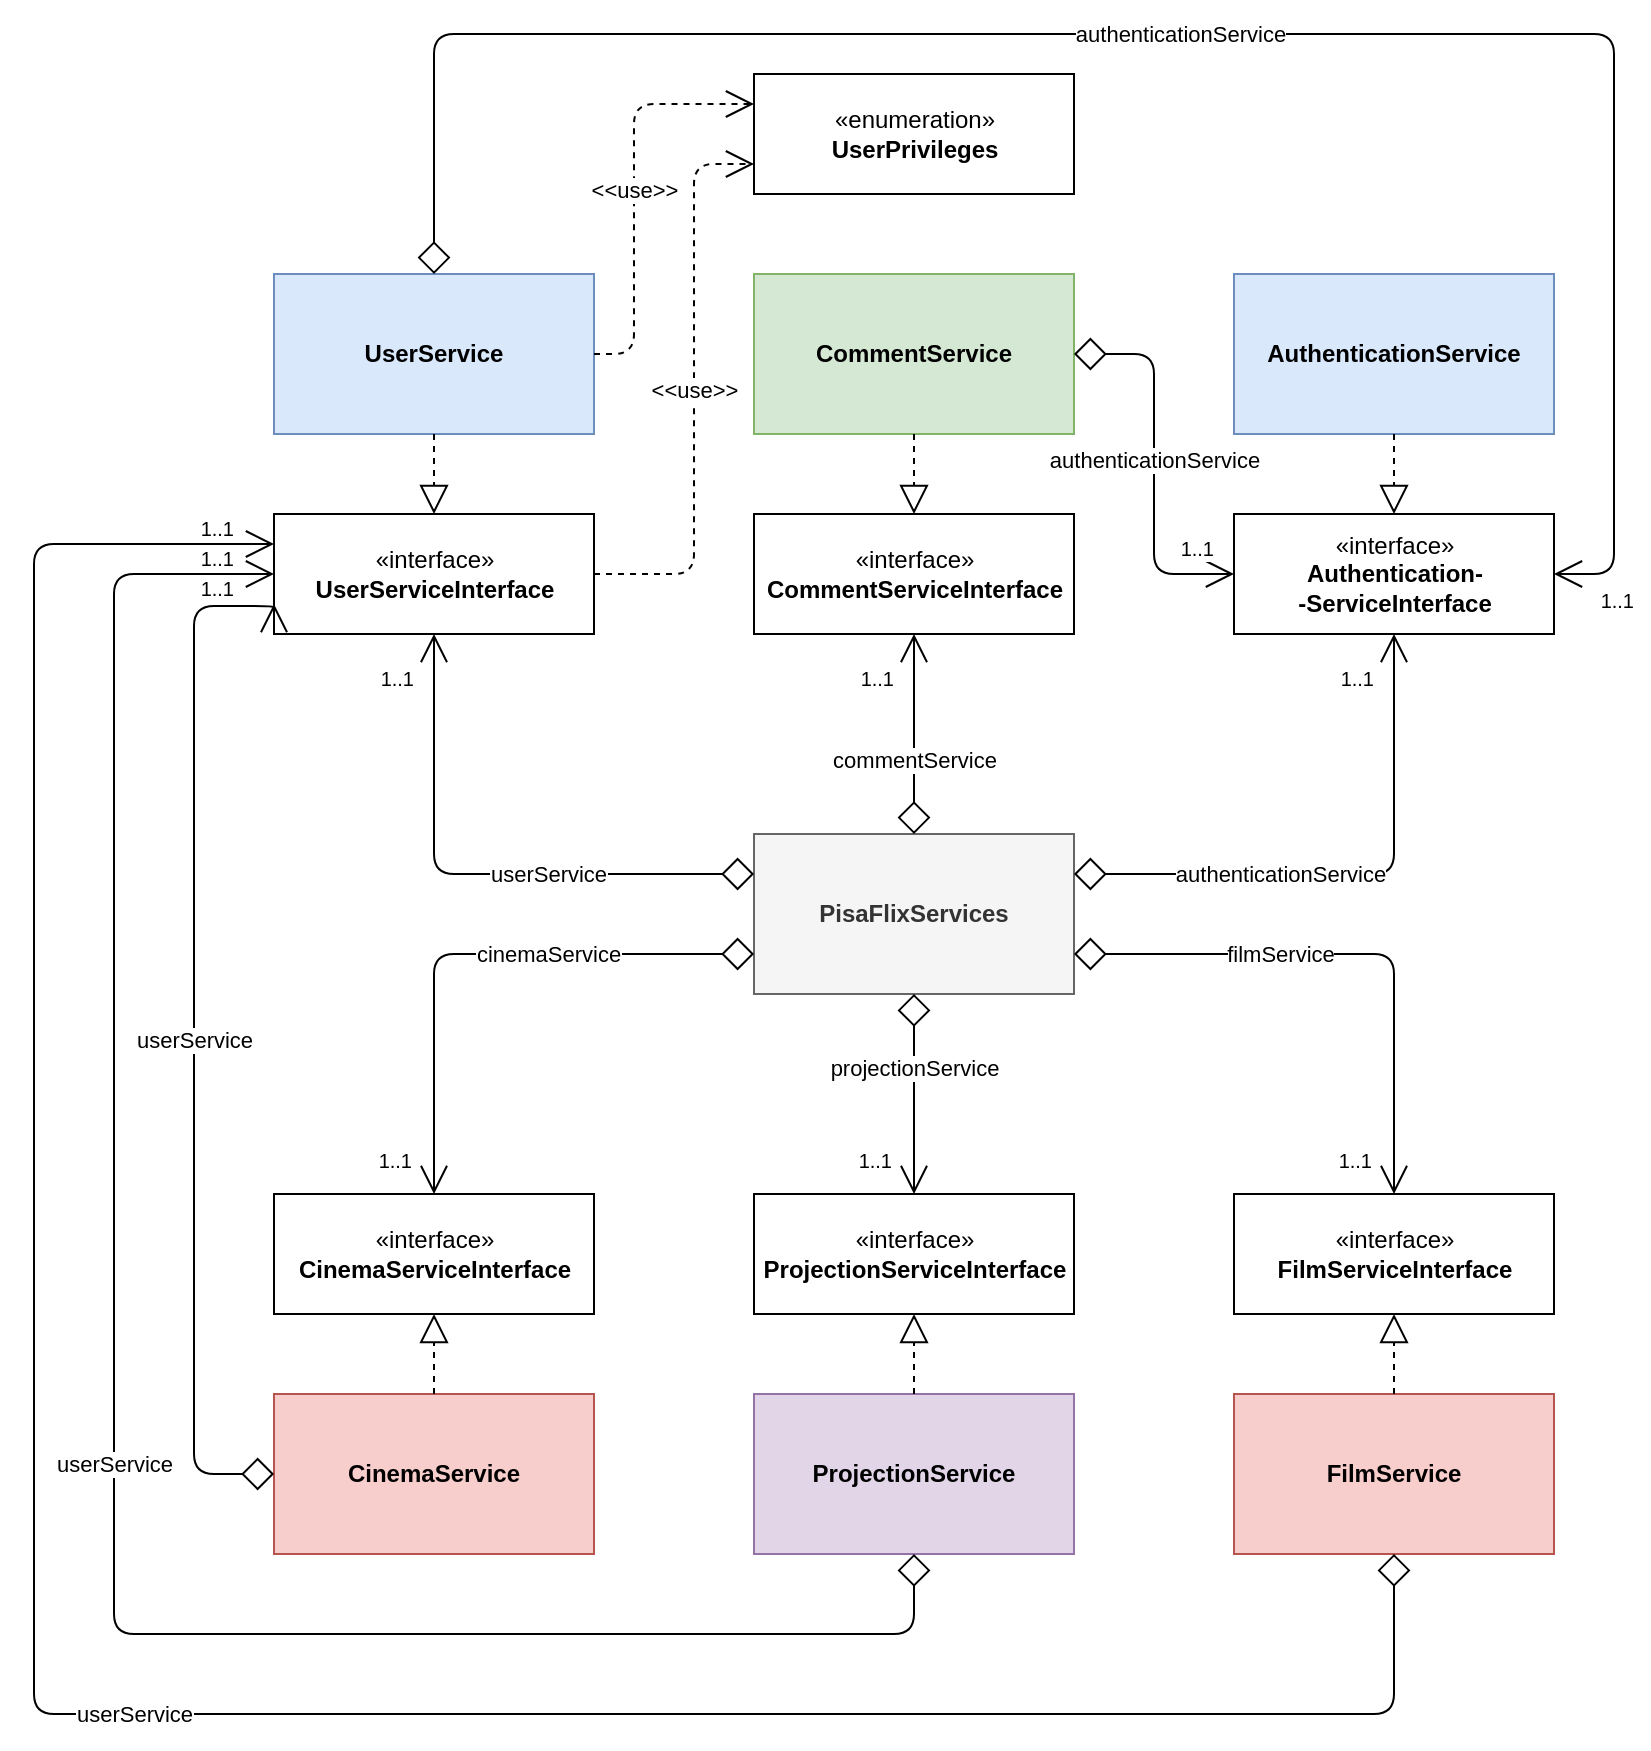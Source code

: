 <mxfile version="12.1.0" type="device" pages="1"><diagram id="Bxf1iPgv2D-pFVaHU1Q9" name="Pagina-1"><mxGraphModel dx="2254" dy="1068" grid="1" gridSize="10" guides="1" tooltips="1" connect="1" arrows="1" fold="1" page="1" pageScale="1" pageWidth="827" pageHeight="1169" math="0" shadow="0"><root><mxCell id="0"/><mxCell id="1" parent="0"/><mxCell id="_HV-07A1a2tNtoVVZqGB-9" value="&lt;p style=&quot;margin: 0px ; margin-top: 4px ; text-align: center&quot;&gt;&lt;b&gt;&lt;br&gt;&lt;br&gt;AuthenticationService&lt;/b&gt;&lt;br&gt;&lt;/p&gt;" style="verticalAlign=top;align=left;overflow=fill;fontSize=12;fontFamily=Helvetica;html=1;fillColor=#dae8fc;strokeColor=#6c8ebf;" vertex="1" parent="1"><mxGeometry x="560" y="240" width="160" height="80" as="geometry"/></mxCell><mxCell id="_HV-07A1a2tNtoVVZqGB-10" value="«interface»&lt;br&gt;&lt;b&gt;UserServiceInterface&lt;/b&gt;" style="html=1;" vertex="1" parent="1"><mxGeometry x="80" y="360" width="160" height="60" as="geometry"/></mxCell><mxCell id="_HV-07A1a2tNtoVVZqGB-11" value="&lt;p style=&quot;margin: 0px ; margin-top: 4px ; text-align: center&quot;&gt;&lt;b&gt;&lt;br&gt;&lt;br&gt;CommentService&lt;/b&gt;&lt;br&gt;&lt;/p&gt;" style="verticalAlign=top;align=left;overflow=fill;fontSize=12;fontFamily=Helvetica;html=1;fillColor=#d5e8d4;strokeColor=#82b366;" vertex="1" parent="1"><mxGeometry x="320" y="240" width="160" height="80" as="geometry"/></mxCell><mxCell id="_HV-07A1a2tNtoVVZqGB-12" value="&lt;p style=&quot;margin: 0px ; margin-top: 4px ; text-align: center&quot;&gt;&lt;b&gt;&lt;br&gt;&lt;br&gt;FilmService&lt;/b&gt;&lt;br&gt;&lt;/p&gt;" style="verticalAlign=top;align=left;overflow=fill;fontSize=12;fontFamily=Helvetica;html=1;fillColor=#f8cecc;strokeColor=#b85450;" vertex="1" parent="1"><mxGeometry x="560" y="800" width="160" height="80" as="geometry"/></mxCell><mxCell id="_HV-07A1a2tNtoVVZqGB-14" value="&lt;p style=&quot;margin: 4px 0px 0px&quot;&gt;&lt;b&gt;&lt;br&gt;&lt;br&gt;PisaFlixServices&lt;/b&gt;&lt;br&gt;&lt;/p&gt;" style="verticalAlign=top;align=center;overflow=fill;fontSize=12;fontFamily=Helvetica;html=1;fillColor=#f5f5f5;strokeColor=#666666;fontColor=#333333;" vertex="1" parent="1"><mxGeometry x="320" y="520" width="160" height="80" as="geometry"/></mxCell><mxCell id="_HV-07A1a2tNtoVVZqGB-24" value="«interface»&lt;br&gt;&lt;b&gt;CinemaServiceInterface&lt;/b&gt;" style="html=1;" vertex="1" parent="1"><mxGeometry x="80" y="700" width="160" height="60" as="geometry"/></mxCell><mxCell id="_HV-07A1a2tNtoVVZqGB-25" value="&lt;p style=&quot;margin: 0px ; margin-top: 4px ; text-align: center&quot;&gt;&lt;b&gt;&lt;br&gt;&lt;br&gt;UserService&lt;/b&gt;&lt;br&gt;&lt;/p&gt;" style="verticalAlign=top;align=left;overflow=fill;fontSize=12;fontFamily=Helvetica;html=1;fillColor=#dae8fc;strokeColor=#6c8ebf;" vertex="1" parent="1"><mxGeometry x="80" y="240" width="160" height="80" as="geometry"/></mxCell><mxCell id="_HV-07A1a2tNtoVVZqGB-26" value="«interface»&lt;br&gt;&lt;b&gt;ProjectionServiceInterface&lt;/b&gt;" style="html=1;" vertex="1" parent="1"><mxGeometry x="320" y="700" width="160" height="60" as="geometry"/></mxCell><mxCell id="_HV-07A1a2tNtoVVZqGB-29" value="&lt;p style=&quot;margin: 0px ; margin-top: 4px ; text-align: center&quot;&gt;&lt;b&gt;&lt;br&gt;&lt;br&gt;ProjectionService&lt;/b&gt;&lt;br&gt;&lt;/p&gt;" style="verticalAlign=top;align=left;overflow=fill;fontSize=12;fontFamily=Helvetica;html=1;fillColor=#e1d5e7;strokeColor=#9673a6;" vertex="1" parent="1"><mxGeometry x="320" y="800" width="160" height="80" as="geometry"/></mxCell><mxCell id="_HV-07A1a2tNtoVVZqGB-30" value="«enumeration»&lt;br&gt;&lt;b&gt;UserPrivileges&lt;/b&gt;" style="html=1;" vertex="1" parent="1"><mxGeometry x="320" y="140" width="160" height="60" as="geometry"/></mxCell><mxCell id="_HV-07A1a2tNtoVVZqGB-31" value="«interface»&lt;br&gt;&lt;b&gt;Authentication-&lt;br&gt;-ServiceInterface&lt;/b&gt;" style="html=1;" vertex="1" parent="1"><mxGeometry x="560" y="360" width="160" height="60" as="geometry"/></mxCell><mxCell id="_HV-07A1a2tNtoVVZqGB-32" value="«interface»&lt;br&gt;&lt;b&gt;FilmServiceInterface&lt;/b&gt;" style="html=1;" vertex="1" parent="1"><mxGeometry x="560" y="700" width="160" height="60" as="geometry"/></mxCell><mxCell id="_HV-07A1a2tNtoVVZqGB-35" value="«interface»&lt;br&gt;&lt;b&gt;CommentServiceInterface&lt;/b&gt;" style="html=1;" vertex="1" parent="1"><mxGeometry x="320" y="360" width="160" height="60" as="geometry"/></mxCell><mxCell id="_HV-07A1a2tNtoVVZqGB-36" value="&lt;p style=&quot;margin: 0px ; margin-top: 4px ; text-align: center&quot;&gt;&lt;b&gt;&lt;br&gt;&lt;br&gt;CinemaService&lt;/b&gt;&lt;br&gt;&lt;/p&gt;" style="verticalAlign=top;align=left;overflow=fill;fontSize=12;fontFamily=Helvetica;html=1;fillColor=#f8cecc;strokeColor=#b85450;" vertex="1" parent="1"><mxGeometry x="80" y="800" width="160" height="80" as="geometry"/></mxCell><mxCell id="_HV-07A1a2tNtoVVZqGB-39" value="" style="endArrow=block;dashed=1;endFill=0;endSize=12;html=1;entryX=0.5;entryY=1;entryDx=0;entryDy=0;exitX=0.5;exitY=0;exitDx=0;exitDy=0;" edge="1" parent="1" source="_HV-07A1a2tNtoVVZqGB-36" target="_HV-07A1a2tNtoVVZqGB-24"><mxGeometry width="160" relative="1" as="geometry"><mxPoint x="220" y="780" as="sourcePoint"/><mxPoint x="240" y="900" as="targetPoint"/></mxGeometry></mxCell><mxCell id="_HV-07A1a2tNtoVVZqGB-41" value="userService" style="endArrow=open;html=1;endSize=12;startArrow=diamond;startSize=14;startFill=0;edgeStyle=orthogonalEdgeStyle;exitX=0;exitY=0.5;exitDx=0;exitDy=0;entryX=0;entryY=0.75;entryDx=0;entryDy=0;" edge="1" parent="1" source="_HV-07A1a2tNtoVVZqGB-36" target="_HV-07A1a2tNtoVVZqGB-10"><mxGeometry relative="1" as="geometry"><mxPoint x="80" y="900" as="sourcePoint"/><mxPoint x="40" y="410" as="targetPoint"/><Array as="points"><mxPoint x="40" y="840"/><mxPoint x="40" y="406"/></Array></mxGeometry></mxCell><mxCell id="_HV-07A1a2tNtoVVZqGB-42" value="" style="resizable=0;html=1;align=left;verticalAlign=top;labelBackgroundColor=#ffffff;fontSize=10;" connectable="0" vertex="1" parent="_HV-07A1a2tNtoVVZqGB-41"><mxGeometry x="-1" relative="1" as="geometry"/></mxCell><mxCell id="_HV-07A1a2tNtoVVZqGB-43" value="1..1" style="resizable=0;html=1;align=right;verticalAlign=top;labelBackgroundColor=#ffffff;fontSize=10;" connectable="0" vertex="1" parent="_HV-07A1a2tNtoVVZqGB-41"><mxGeometry x="1" relative="1" as="geometry"><mxPoint x="-20" y="-20" as="offset"/></mxGeometry></mxCell><mxCell id="_HV-07A1a2tNtoVVZqGB-45" value="cinemaService" style="endArrow=open;html=1;endSize=12;startArrow=diamond;startSize=14;startFill=0;edgeStyle=orthogonalEdgeStyle;exitX=0;exitY=0.75;exitDx=0;exitDy=0;entryX=0.5;entryY=0;entryDx=0;entryDy=0;" edge="1" parent="1" source="_HV-07A1a2tNtoVVZqGB-14" target="_HV-07A1a2tNtoVVZqGB-24"><mxGeometry x="-0.264" relative="1" as="geometry"><mxPoint x="90.353" y="849.706" as="sourcePoint"/><mxPoint x="90.353" y="400.294" as="targetPoint"/><Array as="points"><mxPoint x="160" y="580"/></Array><mxPoint as="offset"/></mxGeometry></mxCell><mxCell id="_HV-07A1a2tNtoVVZqGB-46" value="" style="resizable=0;html=1;align=left;verticalAlign=top;labelBackgroundColor=#ffffff;fontSize=10;" connectable="0" vertex="1" parent="_HV-07A1a2tNtoVVZqGB-45"><mxGeometry x="-1" relative="1" as="geometry"/></mxCell><mxCell id="_HV-07A1a2tNtoVVZqGB-47" value="1..1" style="resizable=0;html=1;align=right;verticalAlign=top;labelBackgroundColor=#ffffff;fontSize=10;" connectable="0" vertex="1" parent="_HV-07A1a2tNtoVVZqGB-45"><mxGeometry x="1" relative="1" as="geometry"><mxPoint x="-10.5" y="-29.5" as="offset"/></mxGeometry></mxCell><mxCell id="_HV-07A1a2tNtoVVZqGB-48" value="" style="endArrow=block;dashed=1;endFill=0;endSize=12;html=1;entryX=0.5;entryY=1;entryDx=0;entryDy=0;exitX=0.5;exitY=0;exitDx=0;exitDy=0;" edge="1" parent="1" source="_HV-07A1a2tNtoVVZqGB-29" target="_HV-07A1a2tNtoVVZqGB-26"><mxGeometry width="160" relative="1" as="geometry"><mxPoint x="170.0" y="810" as="sourcePoint"/><mxPoint x="170.0" y="770" as="targetPoint"/></mxGeometry></mxCell><mxCell id="_HV-07A1a2tNtoVVZqGB-49" value="userService" style="endArrow=open;html=1;endSize=12;startArrow=diamond;startSize=14;startFill=0;edgeStyle=orthogonalEdgeStyle;exitX=0.5;exitY=1;exitDx=0;exitDy=0;entryX=0;entryY=0.5;entryDx=0;entryDy=0;" edge="1" parent="1" source="_HV-07A1a2tNtoVVZqGB-29" target="_HV-07A1a2tNtoVVZqGB-10"><mxGeometry relative="1" as="geometry"><mxPoint x="90.353" y="849.706" as="sourcePoint"/><mxPoint x="90.353" y="400.294" as="targetPoint"/><Array as="points"><mxPoint x="400" y="920"/><mxPoint y="920"/><mxPoint y="390"/></Array></mxGeometry></mxCell><mxCell id="_HV-07A1a2tNtoVVZqGB-50" value="" style="resizable=0;html=1;align=left;verticalAlign=top;labelBackgroundColor=#ffffff;fontSize=10;" connectable="0" vertex="1" parent="_HV-07A1a2tNtoVVZqGB-49"><mxGeometry x="-1" relative="1" as="geometry"/></mxCell><mxCell id="_HV-07A1a2tNtoVVZqGB-51" value="1..1" style="resizable=0;html=1;align=right;verticalAlign=top;labelBackgroundColor=#ffffff;fontSize=10;" connectable="0" vertex="1" parent="_HV-07A1a2tNtoVVZqGB-49"><mxGeometry x="1" relative="1" as="geometry"><mxPoint x="-20" y="-20" as="offset"/></mxGeometry></mxCell><mxCell id="_HV-07A1a2tNtoVVZqGB-52" value="projectionService" style="endArrow=open;html=1;endSize=12;startArrow=diamond;startSize=14;startFill=0;edgeStyle=orthogonalEdgeStyle;exitX=0.5;exitY=1;exitDx=0;exitDy=0;entryX=0.5;entryY=0;entryDx=0;entryDy=0;" edge="1" parent="1" source="_HV-07A1a2tNtoVVZqGB-14" target="_HV-07A1a2tNtoVVZqGB-26"><mxGeometry x="-0.264" relative="1" as="geometry"><mxPoint x="329.857" y="569.714" as="sourcePoint"/><mxPoint x="169.857" y="709.714" as="targetPoint"/><Array as="points"><mxPoint x="400" y="670"/><mxPoint x="400" y="670"/></Array><mxPoint as="offset"/></mxGeometry></mxCell><mxCell id="_HV-07A1a2tNtoVVZqGB-53" value="" style="resizable=0;html=1;align=left;verticalAlign=top;labelBackgroundColor=#ffffff;fontSize=10;" connectable="0" vertex="1" parent="_HV-07A1a2tNtoVVZqGB-52"><mxGeometry x="-1" relative="1" as="geometry"/></mxCell><mxCell id="_HV-07A1a2tNtoVVZqGB-54" value="1..1" style="resizable=0;html=1;align=right;verticalAlign=top;labelBackgroundColor=#ffffff;fontSize=10;" connectable="0" vertex="1" parent="_HV-07A1a2tNtoVVZqGB-52"><mxGeometry x="1" relative="1" as="geometry"><mxPoint x="-10.5" y="-29.5" as="offset"/></mxGeometry></mxCell><mxCell id="_HV-07A1a2tNtoVVZqGB-55" value="filmService" style="endArrow=open;html=1;endSize=12;startArrow=diamond;startSize=14;startFill=0;edgeStyle=orthogonalEdgeStyle;exitX=1;exitY=0.75;exitDx=0;exitDy=0;entryX=0.5;entryY=0;entryDx=0;entryDy=0;" edge="1" parent="1" source="_HV-07A1a2tNtoVVZqGB-14" target="_HV-07A1a2tNtoVVZqGB-32"><mxGeometry x="-0.264" relative="1" as="geometry"><mxPoint x="410" y="610.167" as="sourcePoint"/><mxPoint x="410" y="710.167" as="targetPoint"/><Array as="points"><mxPoint x="640" y="580"/></Array><mxPoint as="offset"/></mxGeometry></mxCell><mxCell id="_HV-07A1a2tNtoVVZqGB-56" value="" style="resizable=0;html=1;align=left;verticalAlign=top;labelBackgroundColor=#ffffff;fontSize=10;" connectable="0" vertex="1" parent="_HV-07A1a2tNtoVVZqGB-55"><mxGeometry x="-1" relative="1" as="geometry"/></mxCell><mxCell id="_HV-07A1a2tNtoVVZqGB-57" value="1..1" style="resizable=0;html=1;align=right;verticalAlign=top;labelBackgroundColor=#ffffff;fontSize=10;" connectable="0" vertex="1" parent="_HV-07A1a2tNtoVVZqGB-55"><mxGeometry x="1" relative="1" as="geometry"><mxPoint x="-10.5" y="-29.5" as="offset"/></mxGeometry></mxCell><mxCell id="_HV-07A1a2tNtoVVZqGB-58" value="" style="endArrow=block;dashed=1;endFill=0;endSize=12;html=1;entryX=0.5;entryY=1;entryDx=0;entryDy=0;exitX=0.5;exitY=0;exitDx=0;exitDy=0;" edge="1" parent="1" source="_HV-07A1a2tNtoVVZqGB-12" target="_HV-07A1a2tNtoVVZqGB-32"><mxGeometry width="160" relative="1" as="geometry"><mxPoint x="410" y="810.0" as="sourcePoint"/><mxPoint x="410" y="770.0" as="targetPoint"/></mxGeometry></mxCell><mxCell id="_HV-07A1a2tNtoVVZqGB-59" value="" style="endArrow=block;dashed=1;endFill=0;endSize=12;html=1;entryX=0.5;entryY=0;entryDx=0;entryDy=0;exitX=0.5;exitY=1;exitDx=0;exitDy=0;" edge="1" parent="1" source="_HV-07A1a2tNtoVVZqGB-9" target="_HV-07A1a2tNtoVVZqGB-31"><mxGeometry width="160" relative="1" as="geometry"><mxPoint x="410" y="810.0" as="sourcePoint"/><mxPoint x="410" y="770.0" as="targetPoint"/></mxGeometry></mxCell><mxCell id="_HV-07A1a2tNtoVVZqGB-60" value="" style="endArrow=block;dashed=1;endFill=0;endSize=12;html=1;entryX=0.5;entryY=0;entryDx=0;entryDy=0;exitX=0.5;exitY=1;exitDx=0;exitDy=0;" edge="1" parent="1" source="_HV-07A1a2tNtoVVZqGB-11" target="_HV-07A1a2tNtoVVZqGB-35"><mxGeometry width="160" relative="1" as="geometry"><mxPoint x="650" y="330" as="sourcePoint"/><mxPoint x="650" y="370" as="targetPoint"/></mxGeometry></mxCell><mxCell id="_HV-07A1a2tNtoVVZqGB-61" value="" style="endArrow=block;dashed=1;endFill=0;endSize=12;html=1;entryX=0.5;entryY=0;entryDx=0;entryDy=0;exitX=0.5;exitY=1;exitDx=0;exitDy=0;" edge="1" parent="1" source="_HV-07A1a2tNtoVVZqGB-25" target="_HV-07A1a2tNtoVVZqGB-10"><mxGeometry width="160" relative="1" as="geometry"><mxPoint x="410" y="330" as="sourcePoint"/><mxPoint x="410" y="370" as="targetPoint"/></mxGeometry></mxCell><mxCell id="_HV-07A1a2tNtoVVZqGB-62" value="userService" style="endArrow=open;html=1;endSize=12;startArrow=diamond;startSize=14;startFill=0;edgeStyle=orthogonalEdgeStyle;exitX=0;exitY=0.25;exitDx=0;exitDy=0;entryX=0.5;entryY=1;entryDx=0;entryDy=0;" edge="1" parent="1" source="_HV-07A1a2tNtoVVZqGB-14" target="_HV-07A1a2tNtoVVZqGB-10"><mxGeometry x="-0.264" relative="1" as="geometry"><mxPoint x="330" y="590.167" as="sourcePoint"/><mxPoint x="170" y="710.167" as="targetPoint"/><Array as="points"><mxPoint x="160" y="540"/></Array><mxPoint as="offset"/></mxGeometry></mxCell><mxCell id="_HV-07A1a2tNtoVVZqGB-63" value="" style="resizable=0;html=1;align=left;verticalAlign=top;labelBackgroundColor=#ffffff;fontSize=10;" connectable="0" vertex="1" parent="_HV-07A1a2tNtoVVZqGB-62"><mxGeometry x="-1" relative="1" as="geometry"/></mxCell><mxCell id="_HV-07A1a2tNtoVVZqGB-64" value="1..1" style="resizable=0;html=1;align=right;verticalAlign=top;labelBackgroundColor=#ffffff;fontSize=10;" connectable="0" vertex="1" parent="_HV-07A1a2tNtoVVZqGB-62"><mxGeometry x="1" relative="1" as="geometry"><mxPoint x="-10" y="10" as="offset"/></mxGeometry></mxCell><mxCell id="_HV-07A1a2tNtoVVZqGB-66" value="commentService" style="endArrow=open;html=1;endSize=12;startArrow=diamond;startSize=14;startFill=0;edgeStyle=orthogonalEdgeStyle;exitX=0.5;exitY=0;exitDx=0;exitDy=0;entryX=0.5;entryY=1;entryDx=0;entryDy=0;" edge="1" parent="1" source="_HV-07A1a2tNtoVVZqGB-14" target="_HV-07A1a2tNtoVVZqGB-35"><mxGeometry x="-0.264" relative="1" as="geometry"><mxPoint x="330" y="550.167" as="sourcePoint"/><mxPoint x="170" y="430.167" as="targetPoint"/><Array as="points"><mxPoint x="400" y="450"/><mxPoint x="400" y="450"/></Array><mxPoint as="offset"/></mxGeometry></mxCell><mxCell id="_HV-07A1a2tNtoVVZqGB-67" value="" style="resizable=0;html=1;align=left;verticalAlign=top;labelBackgroundColor=#ffffff;fontSize=10;" connectable="0" vertex="1" parent="_HV-07A1a2tNtoVVZqGB-66"><mxGeometry x="-1" relative="1" as="geometry"/></mxCell><mxCell id="_HV-07A1a2tNtoVVZqGB-68" value="1..1" style="resizable=0;html=1;align=right;verticalAlign=top;labelBackgroundColor=#ffffff;fontSize=10;" connectable="0" vertex="1" parent="_HV-07A1a2tNtoVVZqGB-66"><mxGeometry x="1" relative="1" as="geometry"><mxPoint x="-10" y="10" as="offset"/></mxGeometry></mxCell><mxCell id="_HV-07A1a2tNtoVVZqGB-69" value="authenticationService" style="endArrow=open;html=1;endSize=12;startArrow=diamond;startSize=14;startFill=0;edgeStyle=orthogonalEdgeStyle;exitX=1;exitY=0.25;exitDx=0;exitDy=0;entryX=0.5;entryY=1;entryDx=0;entryDy=0;" edge="1" parent="1" source="_HV-07A1a2tNtoVVZqGB-14" target="_HV-07A1a2tNtoVVZqGB-31"><mxGeometry x="-0.264" relative="1" as="geometry"><mxPoint x="410" y="530" as="sourcePoint"/><mxPoint x="410" y="430" as="targetPoint"/><Array as="points"><mxPoint x="640" y="540"/></Array><mxPoint as="offset"/></mxGeometry></mxCell><mxCell id="_HV-07A1a2tNtoVVZqGB-70" value="" style="resizable=0;html=1;align=left;verticalAlign=top;labelBackgroundColor=#ffffff;fontSize=10;" connectable="0" vertex="1" parent="_HV-07A1a2tNtoVVZqGB-69"><mxGeometry x="-1" relative="1" as="geometry"/></mxCell><mxCell id="_HV-07A1a2tNtoVVZqGB-71" value="1..1" style="resizable=0;html=1;align=right;verticalAlign=top;labelBackgroundColor=#ffffff;fontSize=10;" connectable="0" vertex="1" parent="_HV-07A1a2tNtoVVZqGB-69"><mxGeometry x="1" relative="1" as="geometry"><mxPoint x="-10" y="10" as="offset"/></mxGeometry></mxCell><mxCell id="_HV-07A1a2tNtoVVZqGB-72" value="&amp;lt;&amp;lt;use&amp;gt;&amp;gt;" style="endArrow=open;endSize=12;dashed=1;html=1;entryX=0;entryY=0.25;entryDx=0;entryDy=0;" edge="1" parent="1" target="_HV-07A1a2tNtoVVZqGB-30"><mxGeometry width="160" relative="1" as="geometry"><mxPoint x="240" y="280" as="sourcePoint"/><mxPoint x="320" y="460" as="targetPoint"/><Array as="points"><mxPoint x="260" y="280"/><mxPoint x="260" y="155"/></Array></mxGeometry></mxCell><mxCell id="_HV-07A1a2tNtoVVZqGB-74" value="&amp;lt;&amp;lt;use&amp;gt;&amp;gt;" style="endArrow=open;endSize=12;dashed=1;html=1;entryX=0;entryY=0.75;entryDx=0;entryDy=0;exitX=1;exitY=0.5;exitDx=0;exitDy=0;" edge="1" parent="1" source="_HV-07A1a2tNtoVVZqGB-10" target="_HV-07A1a2tNtoVVZqGB-30"><mxGeometry width="160" relative="1" as="geometry"><mxPoint x="250" y="290" as="sourcePoint"/><mxPoint x="330" y="165" as="targetPoint"/><Array as="points"><mxPoint x="290" y="390"/><mxPoint x="290" y="185"/></Array></mxGeometry></mxCell><mxCell id="_HV-07A1a2tNtoVVZqGB-75" value="userService" style="endArrow=open;html=1;endSize=12;startArrow=diamond;startSize=14;startFill=0;edgeStyle=orthogonalEdgeStyle;exitX=0.5;exitY=1;exitDx=0;exitDy=0;entryX=0;entryY=0.25;entryDx=0;entryDy=0;" edge="1" parent="1" source="_HV-07A1a2tNtoVVZqGB-12" target="_HV-07A1a2tNtoVVZqGB-10"><mxGeometry x="-0.03" relative="1" as="geometry"><mxPoint x="409.857" y="889.714" as="sourcePoint"/><mxPoint x="89.857" y="385.429" as="targetPoint"/><Array as="points"><mxPoint x="640" y="960"/><mxPoint x="-40" y="960"/><mxPoint x="-40" y="375"/></Array><mxPoint as="offset"/></mxGeometry></mxCell><mxCell id="_HV-07A1a2tNtoVVZqGB-76" value="" style="resizable=0;html=1;align=left;verticalAlign=top;labelBackgroundColor=#ffffff;fontSize=10;" connectable="0" vertex="1" parent="_HV-07A1a2tNtoVVZqGB-75"><mxGeometry x="-1" relative="1" as="geometry"/></mxCell><mxCell id="_HV-07A1a2tNtoVVZqGB-77" value="1..1" style="resizable=0;html=1;align=right;verticalAlign=top;labelBackgroundColor=#ffffff;fontSize=10;" connectable="0" vertex="1" parent="_HV-07A1a2tNtoVVZqGB-75"><mxGeometry x="1" relative="1" as="geometry"><mxPoint x="-20" y="-20" as="offset"/></mxGeometry></mxCell><mxCell id="_HV-07A1a2tNtoVVZqGB-79" value="authenticationService" style="endArrow=open;html=1;endSize=12;startArrow=diamond;startSize=14;startFill=0;edgeStyle=orthogonalEdgeStyle;exitX=1;exitY=0.5;exitDx=0;exitDy=0;entryX=0;entryY=0.5;entryDx=0;entryDy=0;" edge="1" parent="1" source="_HV-07A1a2tNtoVVZqGB-11" target="_HV-07A1a2tNtoVVZqGB-31"><mxGeometry x="-0.024" relative="1" as="geometry"><mxPoint x="650" y="889.714" as="sourcePoint"/><mxPoint x="90" y="385.429" as="targetPoint"/><mxPoint as="offset"/></mxGeometry></mxCell><mxCell id="_HV-07A1a2tNtoVVZqGB-80" value="" style="resizable=0;html=1;align=left;verticalAlign=top;labelBackgroundColor=#ffffff;fontSize=10;" connectable="0" vertex="1" parent="_HV-07A1a2tNtoVVZqGB-79"><mxGeometry x="-1" relative="1" as="geometry"/></mxCell><mxCell id="_HV-07A1a2tNtoVVZqGB-81" value="1..1" style="resizable=0;html=1;align=right;verticalAlign=top;labelBackgroundColor=#ffffff;fontSize=10;" connectable="0" vertex="1" parent="_HV-07A1a2tNtoVVZqGB-79"><mxGeometry x="1" relative="1" as="geometry"><mxPoint x="-10" y="-25" as="offset"/></mxGeometry></mxCell><mxCell id="_HV-07A1a2tNtoVVZqGB-82" value="authenticationService" style="endArrow=open;html=1;endSize=12;startArrow=diamond;startSize=14;startFill=0;edgeStyle=orthogonalEdgeStyle;exitX=0.5;exitY=0;exitDx=0;exitDy=0;entryX=1;entryY=0.5;entryDx=0;entryDy=0;" edge="1" parent="1" source="_HV-07A1a2tNtoVVZqGB-25" target="_HV-07A1a2tNtoVVZqGB-31"><mxGeometry x="-0.024" relative="1" as="geometry"><mxPoint x="490" y="289.714" as="sourcePoint"/><mxPoint x="570" y="399.714" as="targetPoint"/><mxPoint as="offset"/><Array as="points"><mxPoint x="160" y="120"/><mxPoint x="750" y="120"/><mxPoint x="750" y="390"/></Array></mxGeometry></mxCell><mxCell id="_HV-07A1a2tNtoVVZqGB-83" value="" style="resizable=0;html=1;align=left;verticalAlign=top;labelBackgroundColor=#ffffff;fontSize=10;" connectable="0" vertex="1" parent="_HV-07A1a2tNtoVVZqGB-82"><mxGeometry x="-1" relative="1" as="geometry"/></mxCell><mxCell id="_HV-07A1a2tNtoVVZqGB-84" value="1..1" style="resizable=0;html=1;align=right;verticalAlign=top;labelBackgroundColor=#ffffff;fontSize=10;" connectable="0" vertex="1" parent="_HV-07A1a2tNtoVVZqGB-82"><mxGeometry x="1" relative="1" as="geometry"><mxPoint x="40" y="0.5" as="offset"/></mxGeometry></mxCell></root></mxGraphModel></diagram></mxfile>